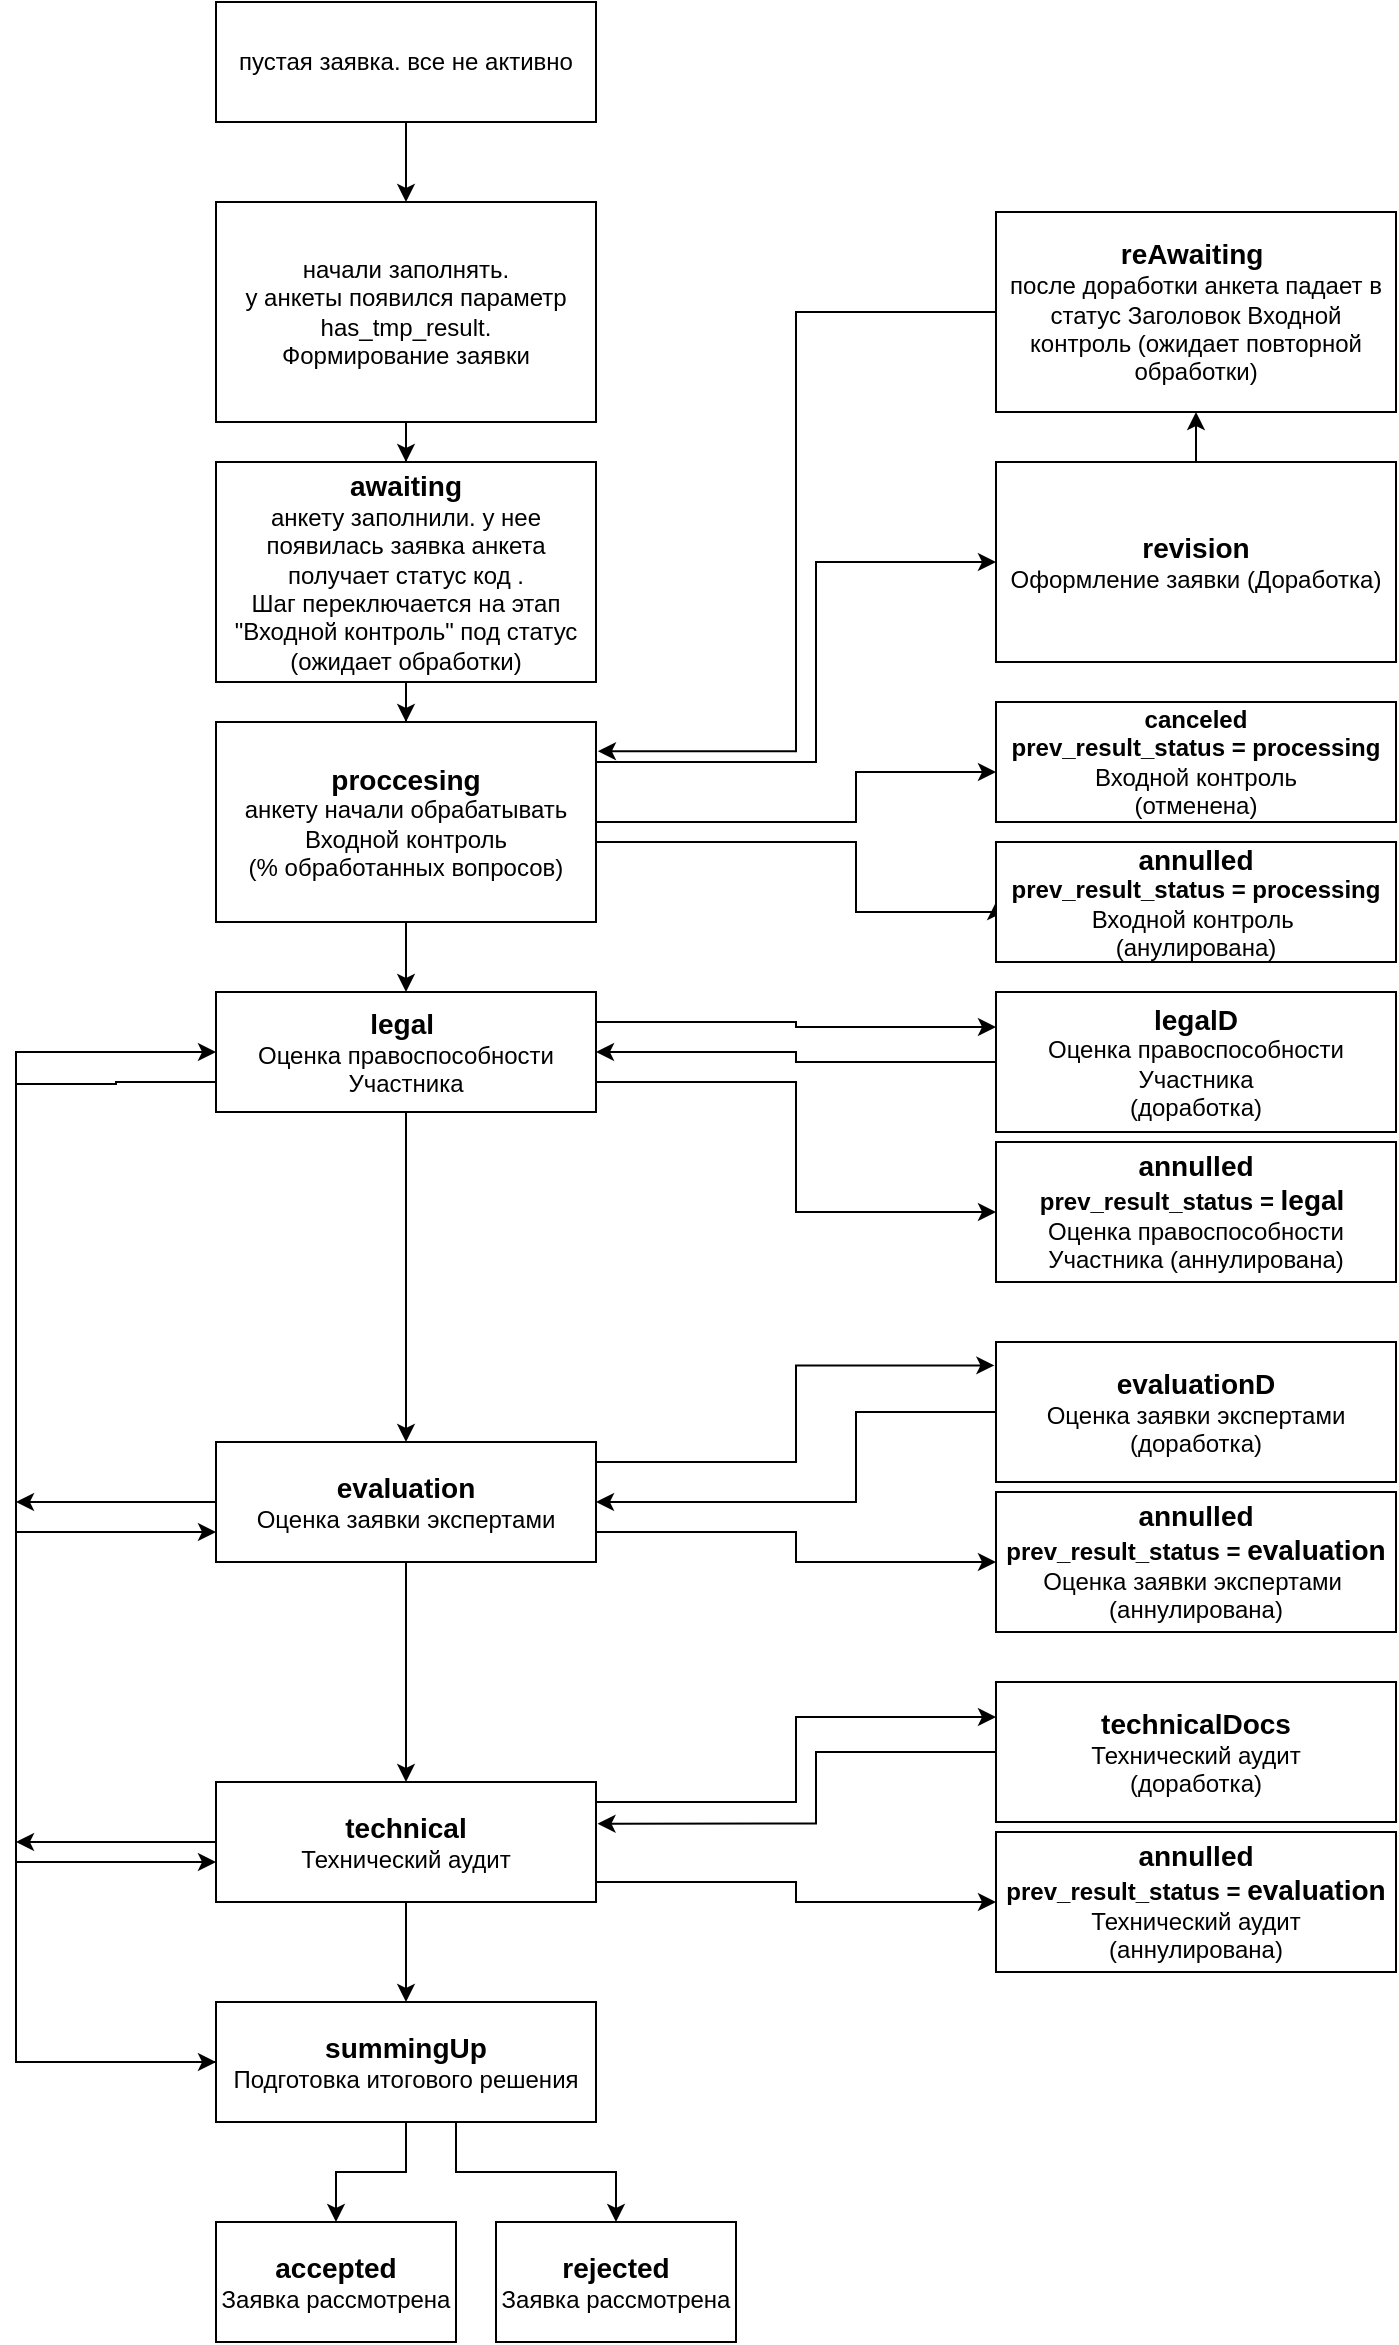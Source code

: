 <mxfile version="22.1.3" type="github">
  <diagram name="Page-1" id="235CuYbqS3Yk4kjO_mFH">
    <mxGraphModel dx="1509" dy="821" grid="1" gridSize="10" guides="1" tooltips="1" connect="1" arrows="1" fold="1" page="1" pageScale="1" pageWidth="850" pageHeight="1400" math="0" shadow="0">
      <root>
        <mxCell id="0" />
        <mxCell id="1" parent="0" />
        <mxCell id="J86eCyzd4n_c1m5tFe6B-4" value="" style="edgeStyle=orthogonalEdgeStyle;rounded=0;orthogonalLoop=1;jettySize=auto;html=1;" parent="1" source="J86eCyzd4n_c1m5tFe6B-1" target="J86eCyzd4n_c1m5tFe6B-2" edge="1">
          <mxGeometry relative="1" as="geometry" />
        </mxCell>
        <mxCell id="J86eCyzd4n_c1m5tFe6B-1" value="пустая заявка. все не активно" style="rounded=0;whiteSpace=wrap;html=1;" parent="1" vertex="1">
          <mxGeometry x="180" y="50" width="190" height="60" as="geometry" />
        </mxCell>
        <mxCell id="J86eCyzd4n_c1m5tFe6B-7" value="" style="edgeStyle=orthogonalEdgeStyle;rounded=0;orthogonalLoop=1;jettySize=auto;html=1;" parent="1" source="J86eCyzd4n_c1m5tFe6B-2" target="J86eCyzd4n_c1m5tFe6B-6" edge="1">
          <mxGeometry relative="1" as="geometry" />
        </mxCell>
        <mxCell id="J86eCyzd4n_c1m5tFe6B-2" value="начали заполнять. &lt;br&gt;у анкеты появился параметр has_tmp_result. &lt;br&gt;Формирование заявки" style="rounded=0;whiteSpace=wrap;html=1;" parent="1" vertex="1">
          <mxGeometry x="180" y="150" width="190" height="110" as="geometry" />
        </mxCell>
        <mxCell id="J86eCyzd4n_c1m5tFe6B-9" value="" style="edgeStyle=orthogonalEdgeStyle;rounded=0;orthogonalLoop=1;jettySize=auto;html=1;" parent="1" source="J86eCyzd4n_c1m5tFe6B-6" target="J86eCyzd4n_c1m5tFe6B-8" edge="1">
          <mxGeometry relative="1" as="geometry" />
        </mxCell>
        <mxCell id="J86eCyzd4n_c1m5tFe6B-6" value="&lt;b&gt;&lt;font style=&quot;font-size: 14px;&quot;&gt;awaiting&lt;/font&gt;&lt;/b&gt;&lt;br&gt;анкету заполнили. у нее появилась заявка анкета получает статус код . &lt;br&gt;Шаг переключается на этап &quot;Входной контроль&quot; под статус (ожидает обработки)" style="rounded=0;whiteSpace=wrap;html=1;" parent="1" vertex="1">
          <mxGeometry x="180" y="280" width="190" height="110" as="geometry" />
        </mxCell>
        <mxCell id="J86eCyzd4n_c1m5tFe6B-11" value="" style="edgeStyle=orthogonalEdgeStyle;rounded=0;orthogonalLoop=1;jettySize=auto;html=1;" parent="1" source="J86eCyzd4n_c1m5tFe6B-8" target="J86eCyzd4n_c1m5tFe6B-10" edge="1">
          <mxGeometry relative="1" as="geometry" />
        </mxCell>
        <mxCell id="J86eCyzd4n_c1m5tFe6B-14" style="edgeStyle=orthogonalEdgeStyle;rounded=0;orthogonalLoop=1;jettySize=auto;html=1;entryX=0;entryY=0.5;entryDx=0;entryDy=0;" parent="1" source="J86eCyzd4n_c1m5tFe6B-8" target="J86eCyzd4n_c1m5tFe6B-12" edge="1">
          <mxGeometry relative="1" as="geometry">
            <Array as="points">
              <mxPoint x="480" y="430" />
              <mxPoint x="480" y="330" />
            </Array>
          </mxGeometry>
        </mxCell>
        <mxCell id="J86eCyzd4n_c1m5tFe6B-23" style="edgeStyle=orthogonalEdgeStyle;rounded=0;orthogonalLoop=1;jettySize=auto;html=1;" parent="1" source="J86eCyzd4n_c1m5tFe6B-8" target="J86eCyzd4n_c1m5tFe6B-19" edge="1">
          <mxGeometry relative="1" as="geometry">
            <Array as="points">
              <mxPoint x="500" y="460" />
              <mxPoint x="500" y="435" />
            </Array>
          </mxGeometry>
        </mxCell>
        <mxCell id="J86eCyzd4n_c1m5tFe6B-24" style="edgeStyle=orthogonalEdgeStyle;rounded=0;orthogonalLoop=1;jettySize=auto;html=1;exitX=1;exitY=0.75;exitDx=0;exitDy=0;entryX=0;entryY=0.5;entryDx=0;entryDy=0;" parent="1" source="J86eCyzd4n_c1m5tFe6B-8" target="J86eCyzd4n_c1m5tFe6B-18" edge="1">
          <mxGeometry relative="1" as="geometry">
            <Array as="points">
              <mxPoint x="370" y="470" />
              <mxPoint x="500" y="470" />
              <mxPoint x="500" y="505" />
            </Array>
          </mxGeometry>
        </mxCell>
        <mxCell id="J86eCyzd4n_c1m5tFe6B-8" value="&lt;b&gt;&lt;font style=&quot;font-size: 14px;&quot;&gt;proccesing&lt;/font&gt;&lt;/b&gt;&lt;br&gt;анкету начали обрабатывать&lt;br&gt;Входной контроль&lt;br&gt;(% обработанных вопросов)" style="rounded=0;whiteSpace=wrap;html=1;" parent="1" vertex="1">
          <mxGeometry x="180" y="410" width="190" height="100" as="geometry" />
        </mxCell>
        <mxCell id="J86eCyzd4n_c1m5tFe6B-32" style="edgeStyle=orthogonalEdgeStyle;rounded=0;orthogonalLoop=1;jettySize=auto;html=1;exitX=1;exitY=0.25;exitDx=0;exitDy=0;entryX=0;entryY=0.25;entryDx=0;entryDy=0;" parent="1" source="J86eCyzd4n_c1m5tFe6B-10" target="J86eCyzd4n_c1m5tFe6B-25" edge="1">
          <mxGeometry relative="1" as="geometry" />
        </mxCell>
        <mxCell id="J86eCyzd4n_c1m5tFe6B-35" style="edgeStyle=orthogonalEdgeStyle;rounded=0;orthogonalLoop=1;jettySize=auto;html=1;exitX=1;exitY=0.75;exitDx=0;exitDy=0;entryX=0;entryY=0.5;entryDx=0;entryDy=0;" parent="1" source="J86eCyzd4n_c1m5tFe6B-10" target="J86eCyzd4n_c1m5tFe6B-34" edge="1">
          <mxGeometry relative="1" as="geometry">
            <mxPoint x="460" y="680" as="targetPoint" />
          </mxGeometry>
        </mxCell>
        <mxCell id="J86eCyzd4n_c1m5tFe6B-37" style="edgeStyle=orthogonalEdgeStyle;rounded=0;orthogonalLoop=1;jettySize=auto;html=1;entryX=0.5;entryY=0;entryDx=0;entryDy=0;" parent="1" source="J86eCyzd4n_c1m5tFe6B-10" target="J86eCyzd4n_c1m5tFe6B-36" edge="1">
          <mxGeometry relative="1" as="geometry" />
        </mxCell>
        <mxCell id="mBQDC-76-wTkETU06D0U-7" style="edgeStyle=orthogonalEdgeStyle;rounded=0;orthogonalLoop=1;jettySize=auto;html=1;entryX=0;entryY=0.5;entryDx=0;entryDy=0;" edge="1" parent="1" source="J86eCyzd4n_c1m5tFe6B-10" target="J86eCyzd4n_c1m5tFe6B-51">
          <mxGeometry relative="1" as="geometry">
            <mxPoint x="80" y="590" as="targetPoint" />
            <Array as="points">
              <mxPoint x="130" y="590" />
              <mxPoint x="80" y="591" />
              <mxPoint x="80" y="1080" />
            </Array>
          </mxGeometry>
        </mxCell>
        <mxCell id="J86eCyzd4n_c1m5tFe6B-10" value="&lt;b&gt;&lt;font style=&quot;font-size: 14px;&quot;&gt;legal&amp;nbsp;&lt;/font&gt;&lt;/b&gt;&lt;br&gt;Оценка правоспособности Участника" style="rounded=0;whiteSpace=wrap;html=1;" parent="1" vertex="1">
          <mxGeometry x="180" y="545" width="190" height="60" as="geometry" />
        </mxCell>
        <mxCell id="J86eCyzd4n_c1m5tFe6B-16" value="" style="edgeStyle=orthogonalEdgeStyle;rounded=0;orthogonalLoop=1;jettySize=auto;html=1;" parent="1" source="J86eCyzd4n_c1m5tFe6B-12" target="J86eCyzd4n_c1m5tFe6B-15" edge="1">
          <mxGeometry relative="1" as="geometry" />
        </mxCell>
        <mxCell id="J86eCyzd4n_c1m5tFe6B-12" value="&lt;font style=&quot;font-size: 14px;&quot;&gt;&lt;b&gt;revision&lt;br&gt;&lt;/b&gt;&lt;/font&gt;Оформление заявки (Доработка)" style="rounded=0;whiteSpace=wrap;html=1;" parent="1" vertex="1">
          <mxGeometry x="570" y="280" width="200" height="100" as="geometry" />
        </mxCell>
        <mxCell id="J86eCyzd4n_c1m5tFe6B-15" value="&lt;b&gt;&lt;font style=&quot;font-size: 14px;&quot;&gt;reAwaiting&amp;nbsp;&lt;/font&gt;&lt;/b&gt;&lt;br&gt;после доработки анкета падает в статус Заголовок Входной контроль (ожидает повторной обработки)" style="rounded=0;whiteSpace=wrap;html=1;" parent="1" vertex="1">
          <mxGeometry x="570" y="155" width="200" height="100" as="geometry" />
        </mxCell>
        <mxCell id="J86eCyzd4n_c1m5tFe6B-18" value="&lt;font style=&quot;&quot;&gt;&lt;b style=&quot;&quot;&gt;&lt;font style=&quot;font-size: 14px;&quot;&gt;annulled&lt;br&gt;&lt;/font&gt;&lt;/b&gt;&lt;b style=&quot;border-color: var(--border-color);&quot;&gt;prev_result_status = processing&lt;br style=&quot;border-color: var(--border-color);&quot;&gt;&lt;/b&gt;Входной контроль&amp;nbsp;&lt;br&gt;(анулирована)&lt;br&gt;&lt;/font&gt;" style="rounded=0;whiteSpace=wrap;html=1;" parent="1" vertex="1">
          <mxGeometry x="570" y="470" width="200" height="60" as="geometry" />
        </mxCell>
        <mxCell id="J86eCyzd4n_c1m5tFe6B-19" value="&lt;b style=&quot;&quot;&gt;canceled&lt;br&gt;prev_result_status = processing&lt;br&gt;&lt;/b&gt;Входной контроль &lt;br&gt;(отменена)" style="rounded=0;whiteSpace=wrap;html=1;" parent="1" vertex="1">
          <mxGeometry x="570" y="400" width="200" height="60" as="geometry" />
        </mxCell>
        <mxCell id="J86eCyzd4n_c1m5tFe6B-30" style="edgeStyle=orthogonalEdgeStyle;rounded=0;orthogonalLoop=1;jettySize=auto;html=1;entryX=1;entryY=0.5;entryDx=0;entryDy=0;" parent="1" source="J86eCyzd4n_c1m5tFe6B-25" target="J86eCyzd4n_c1m5tFe6B-10" edge="1">
          <mxGeometry relative="1" as="geometry" />
        </mxCell>
        <mxCell id="J86eCyzd4n_c1m5tFe6B-25" value="&lt;b&gt;&lt;font style=&quot;font-size: 14px;&quot;&gt;legalD&lt;/font&gt;&lt;/b&gt;&lt;br&gt;Оценка правоспособности Участника &lt;br&gt;(доработка)" style="rounded=0;whiteSpace=wrap;html=1;" parent="1" vertex="1">
          <mxGeometry x="570" y="545" width="200" height="70" as="geometry" />
        </mxCell>
        <mxCell id="J86eCyzd4n_c1m5tFe6B-34" value="&lt;font style=&quot;&quot;&gt;&lt;b style=&quot;&quot;&gt;&lt;font style=&quot;font-size: 14px;&quot;&gt;annulled&lt;br&gt;&lt;/font&gt;&lt;/b&gt;&lt;b style=&quot;border-color: var(--border-color);&quot;&gt;prev_result_status =&amp;nbsp;&lt;b style=&quot;border-color: var(--border-color);&quot;&gt;&lt;font style=&quot;border-color: var(--border-color); font-size: 14px;&quot;&gt;legal&amp;nbsp;&lt;/font&gt;&lt;/b&gt;&lt;br style=&quot;border-color: var(--border-color);&quot;&gt;&lt;/b&gt;Оценка правоспособности Участника (аннулирована)&lt;br&gt;&lt;/font&gt;" style="rounded=0;whiteSpace=wrap;html=1;" parent="1" vertex="1">
          <mxGeometry x="570" y="620" width="200" height="70" as="geometry" />
        </mxCell>
        <mxCell id="J86eCyzd4n_c1m5tFe6B-42" style="edgeStyle=orthogonalEdgeStyle;rounded=0;orthogonalLoop=1;jettySize=auto;html=1;exitX=1;exitY=0.75;exitDx=0;exitDy=0;entryX=0;entryY=0.5;entryDx=0;entryDy=0;" parent="1" source="J86eCyzd4n_c1m5tFe6B-36" target="J86eCyzd4n_c1m5tFe6B-39" edge="1">
          <mxGeometry relative="1" as="geometry" />
        </mxCell>
        <mxCell id="J86eCyzd4n_c1m5tFe6B-46" style="edgeStyle=orthogonalEdgeStyle;rounded=0;orthogonalLoop=1;jettySize=auto;html=1;entryX=0.5;entryY=0;entryDx=0;entryDy=0;" parent="1" source="J86eCyzd4n_c1m5tFe6B-36" target="J86eCyzd4n_c1m5tFe6B-43" edge="1">
          <mxGeometry relative="1" as="geometry" />
        </mxCell>
        <mxCell id="mBQDC-76-wTkETU06D0U-5" style="edgeStyle=orthogonalEdgeStyle;rounded=0;orthogonalLoop=1;jettySize=auto;html=1;" edge="1" parent="1" source="J86eCyzd4n_c1m5tFe6B-36">
          <mxGeometry relative="1" as="geometry">
            <mxPoint x="80" y="800" as="targetPoint" />
          </mxGeometry>
        </mxCell>
        <mxCell id="J86eCyzd4n_c1m5tFe6B-36" value="&lt;b&gt;&lt;font style=&quot;font-size: 14px;&quot;&gt;evaluation&lt;/font&gt;&lt;/b&gt;&lt;br&gt;Оценка заявки экспертами" style="rounded=0;whiteSpace=wrap;html=1;" parent="1" vertex="1">
          <mxGeometry x="180" y="770" width="190" height="60" as="geometry" />
        </mxCell>
        <mxCell id="J86eCyzd4n_c1m5tFe6B-41" style="edgeStyle=orthogonalEdgeStyle;rounded=0;orthogonalLoop=1;jettySize=auto;html=1;entryX=1;entryY=0.5;entryDx=0;entryDy=0;" parent="1" source="J86eCyzd4n_c1m5tFe6B-38" target="J86eCyzd4n_c1m5tFe6B-36" edge="1">
          <mxGeometry relative="1" as="geometry">
            <Array as="points">
              <mxPoint x="500" y="755" />
              <mxPoint x="500" y="800" />
            </Array>
          </mxGeometry>
        </mxCell>
        <mxCell id="J86eCyzd4n_c1m5tFe6B-38" value="&lt;b style=&quot;border-color: var(--border-color);&quot;&gt;&lt;font style=&quot;border-color: var(--border-color); font-size: 14px;&quot;&gt;evaluationD&lt;/font&gt;&lt;/b&gt;&lt;br&gt;Оценка заявки экспертами &lt;br&gt;(доработка)" style="rounded=0;whiteSpace=wrap;html=1;" parent="1" vertex="1">
          <mxGeometry x="570" y="720" width="200" height="70" as="geometry" />
        </mxCell>
        <mxCell id="J86eCyzd4n_c1m5tFe6B-39" value="&lt;font style=&quot;&quot;&gt;&lt;b style=&quot;&quot;&gt;&lt;font style=&quot;font-size: 14px;&quot;&gt;annulled&lt;br&gt;&lt;/font&gt;&lt;/b&gt;&lt;b style=&quot;border-color: var(--border-color);&quot;&gt;prev_result_status =&amp;nbsp;&lt;b style=&quot;border-color: var(--border-color);&quot;&gt;&lt;font style=&quot;border-color: var(--border-color); font-size: 14px;&quot;&gt;evaluation&lt;/font&gt;&lt;/b&gt;&lt;br style=&quot;border-color: var(--border-color);&quot;&gt;&lt;/b&gt;Оценка заявки экспертами&amp;nbsp;&lt;br&gt;(аннулирована)&lt;br&gt;&lt;/font&gt;" style="rounded=0;whiteSpace=wrap;html=1;" parent="1" vertex="1">
          <mxGeometry x="570" y="795" width="200" height="70" as="geometry" />
        </mxCell>
        <mxCell id="J86eCyzd4n_c1m5tFe6B-40" style="edgeStyle=orthogonalEdgeStyle;rounded=0;orthogonalLoop=1;jettySize=auto;html=1;entryX=-0.004;entryY=0.167;entryDx=0;entryDy=0;entryPerimeter=0;" parent="1" source="J86eCyzd4n_c1m5tFe6B-36" target="J86eCyzd4n_c1m5tFe6B-38" edge="1">
          <mxGeometry relative="1" as="geometry">
            <Array as="points">
              <mxPoint x="470" y="780" />
              <mxPoint x="470" y="732" />
            </Array>
          </mxGeometry>
        </mxCell>
        <mxCell id="J86eCyzd4n_c1m5tFe6B-47" style="edgeStyle=orthogonalEdgeStyle;rounded=0;orthogonalLoop=1;jettySize=auto;html=1;entryX=0;entryY=0.25;entryDx=0;entryDy=0;" parent="1" source="J86eCyzd4n_c1m5tFe6B-43" target="J86eCyzd4n_c1m5tFe6B-44" edge="1">
          <mxGeometry relative="1" as="geometry">
            <Array as="points">
              <mxPoint x="470" y="950" />
              <mxPoint x="470" y="908" />
            </Array>
          </mxGeometry>
        </mxCell>
        <mxCell id="J86eCyzd4n_c1m5tFe6B-48" style="edgeStyle=orthogonalEdgeStyle;rounded=0;orthogonalLoop=1;jettySize=auto;html=1;" parent="1" source="J86eCyzd4n_c1m5tFe6B-43" target="J86eCyzd4n_c1m5tFe6B-45" edge="1">
          <mxGeometry relative="1" as="geometry">
            <Array as="points">
              <mxPoint x="470" y="990" />
              <mxPoint x="470" y="1000" />
            </Array>
          </mxGeometry>
        </mxCell>
        <mxCell id="J86eCyzd4n_c1m5tFe6B-52" value="" style="edgeStyle=orthogonalEdgeStyle;rounded=0;orthogonalLoop=1;jettySize=auto;html=1;" parent="1" source="J86eCyzd4n_c1m5tFe6B-43" target="J86eCyzd4n_c1m5tFe6B-51" edge="1">
          <mxGeometry relative="1" as="geometry" />
        </mxCell>
        <mxCell id="mBQDC-76-wTkETU06D0U-3" style="edgeStyle=orthogonalEdgeStyle;rounded=0;orthogonalLoop=1;jettySize=auto;html=1;" edge="1" parent="1" source="J86eCyzd4n_c1m5tFe6B-43">
          <mxGeometry relative="1" as="geometry">
            <mxPoint x="80" y="970" as="targetPoint" />
          </mxGeometry>
        </mxCell>
        <mxCell id="J86eCyzd4n_c1m5tFe6B-43" value="&lt;b&gt;&lt;font style=&quot;font-size: 14px;&quot;&gt;technical&lt;/font&gt;&lt;/b&gt;&lt;br&gt;Технический аудит" style="rounded=0;whiteSpace=wrap;html=1;" parent="1" vertex="1">
          <mxGeometry x="180" y="940" width="190" height="60" as="geometry" />
        </mxCell>
        <mxCell id="J86eCyzd4n_c1m5tFe6B-44" value="&lt;b style=&quot;border-color: var(--border-color);&quot;&gt;&lt;font style=&quot;border-color: var(--border-color); font-size: 14px;&quot;&gt;technicalDocs&lt;/font&gt;&lt;/b&gt;&lt;br&gt;Технический аудит&lt;br&gt;(доработка)" style="rounded=0;whiteSpace=wrap;html=1;" parent="1" vertex="1">
          <mxGeometry x="570" y="890" width="200" height="70" as="geometry" />
        </mxCell>
        <mxCell id="J86eCyzd4n_c1m5tFe6B-45" value="&lt;font style=&quot;&quot;&gt;&lt;b style=&quot;&quot;&gt;&lt;font style=&quot;font-size: 14px;&quot;&gt;annulled&lt;br&gt;&lt;/font&gt;&lt;/b&gt;&lt;b style=&quot;border-color: var(--border-color);&quot;&gt;prev_result_status =&amp;nbsp;&lt;b style=&quot;border-color: var(--border-color);&quot;&gt;&lt;font style=&quot;border-color: var(--border-color); font-size: 14px;&quot;&gt;evaluation&lt;/font&gt;&lt;/b&gt;&lt;br style=&quot;border-color: var(--border-color);&quot;&gt;&lt;/b&gt;Технический аудит&lt;br&gt;(аннулирована)&lt;br&gt;&lt;/font&gt;" style="rounded=0;whiteSpace=wrap;html=1;" parent="1" vertex="1">
          <mxGeometry x="570" y="965" width="200" height="70" as="geometry" />
        </mxCell>
        <mxCell id="J86eCyzd4n_c1m5tFe6B-50" style="edgeStyle=orthogonalEdgeStyle;rounded=0;orthogonalLoop=1;jettySize=auto;html=1;entryX=1.004;entryY=0.347;entryDx=0;entryDy=0;entryPerimeter=0;" parent="1" source="J86eCyzd4n_c1m5tFe6B-44" target="J86eCyzd4n_c1m5tFe6B-43" edge="1">
          <mxGeometry relative="1" as="geometry">
            <Array as="points">
              <mxPoint x="480" y="925" />
              <mxPoint x="480" y="961" />
            </Array>
          </mxGeometry>
        </mxCell>
        <mxCell id="J86eCyzd4n_c1m5tFe6B-54" style="edgeStyle=orthogonalEdgeStyle;rounded=0;orthogonalLoop=1;jettySize=auto;html=1;entryX=0.5;entryY=0;entryDx=0;entryDy=0;" parent="1" source="J86eCyzd4n_c1m5tFe6B-51" target="J86eCyzd4n_c1m5tFe6B-53" edge="1">
          <mxGeometry relative="1" as="geometry" />
        </mxCell>
        <mxCell id="J86eCyzd4n_c1m5tFe6B-58" style="edgeStyle=orthogonalEdgeStyle;rounded=0;orthogonalLoop=1;jettySize=auto;html=1;entryX=0.5;entryY=0;entryDx=0;entryDy=0;" parent="1" source="J86eCyzd4n_c1m5tFe6B-51" target="J86eCyzd4n_c1m5tFe6B-55" edge="1">
          <mxGeometry relative="1" as="geometry">
            <Array as="points">
              <mxPoint x="300" y="1135" />
              <mxPoint x="380" y="1135" />
            </Array>
          </mxGeometry>
        </mxCell>
        <mxCell id="mBQDC-76-wTkETU06D0U-1" style="edgeStyle=orthogonalEdgeStyle;rounded=0;orthogonalLoop=1;jettySize=auto;html=1;entryX=0;entryY=0.5;entryDx=0;entryDy=0;" edge="1" parent="1" source="J86eCyzd4n_c1m5tFe6B-51" target="J86eCyzd4n_c1m5tFe6B-10">
          <mxGeometry relative="1" as="geometry">
            <Array as="points">
              <mxPoint x="80" y="1080" />
              <mxPoint x="80" y="575" />
            </Array>
          </mxGeometry>
        </mxCell>
        <mxCell id="mBQDC-76-wTkETU06D0U-2" style="edgeStyle=orthogonalEdgeStyle;rounded=0;orthogonalLoop=1;jettySize=auto;html=1;" edge="1" parent="1" source="J86eCyzd4n_c1m5tFe6B-51">
          <mxGeometry relative="1" as="geometry">
            <mxPoint x="180" y="980" as="targetPoint" />
            <Array as="points">
              <mxPoint x="80" y="1080" />
              <mxPoint x="80" y="980" />
              <mxPoint x="180" y="980" />
            </Array>
          </mxGeometry>
        </mxCell>
        <mxCell id="mBQDC-76-wTkETU06D0U-6" style="edgeStyle=orthogonalEdgeStyle;rounded=0;orthogonalLoop=1;jettySize=auto;html=1;entryX=0;entryY=0.75;entryDx=0;entryDy=0;" edge="1" parent="1" source="J86eCyzd4n_c1m5tFe6B-51" target="J86eCyzd4n_c1m5tFe6B-36">
          <mxGeometry relative="1" as="geometry">
            <mxPoint x="80" y="810" as="targetPoint" />
            <Array as="points">
              <mxPoint x="80" y="1080" />
              <mxPoint x="80" y="815" />
            </Array>
          </mxGeometry>
        </mxCell>
        <mxCell id="J86eCyzd4n_c1m5tFe6B-51" value="&lt;b&gt;&lt;font style=&quot;font-size: 14px;&quot;&gt;summingUp&lt;/font&gt;&lt;/b&gt;&lt;br&gt;Подготовка итогового решения" style="rounded=0;whiteSpace=wrap;html=1;" parent="1" vertex="1">
          <mxGeometry x="180" y="1050" width="190" height="60" as="geometry" />
        </mxCell>
        <mxCell id="J86eCyzd4n_c1m5tFe6B-53" value="&lt;b&gt;&lt;font style=&quot;font-size: 14px;&quot;&gt;accepted&lt;/font&gt;&lt;/b&gt;&lt;br&gt;Заявка рассмотрена" style="rounded=0;whiteSpace=wrap;html=1;" parent="1" vertex="1">
          <mxGeometry x="180" y="1160" width="120" height="60" as="geometry" />
        </mxCell>
        <mxCell id="J86eCyzd4n_c1m5tFe6B-55" value="&lt;b&gt;&lt;font style=&quot;font-size: 14px;&quot;&gt;rejected&lt;/font&gt;&lt;/b&gt;&lt;br&gt;Заявка рассмотрена" style="rounded=0;whiteSpace=wrap;html=1;" parent="1" vertex="1">
          <mxGeometry x="320" y="1160" width="120" height="60" as="geometry" />
        </mxCell>
        <mxCell id="mBQDC-76-wTkETU06D0U-10" style="edgeStyle=orthogonalEdgeStyle;rounded=0;orthogonalLoop=1;jettySize=auto;html=1;entryX=1.005;entryY=0.146;entryDx=0;entryDy=0;entryPerimeter=0;" edge="1" parent="1" source="J86eCyzd4n_c1m5tFe6B-15" target="J86eCyzd4n_c1m5tFe6B-8">
          <mxGeometry relative="1" as="geometry" />
        </mxCell>
      </root>
    </mxGraphModel>
  </diagram>
</mxfile>
